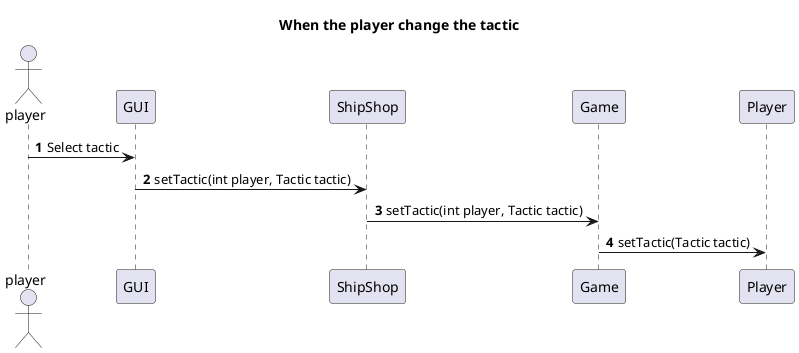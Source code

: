 @startuml
title When the player change the tactic

autonumber
actor player

player -> GUI: Select tactic

GUI -> ShipShop: setTactic(int player, Tactic tactic)

ShipShop -> Game: setTactic(int player, Tactic tactic)

Game -> Player:  setTactic(Tactic tactic)

@enduml
